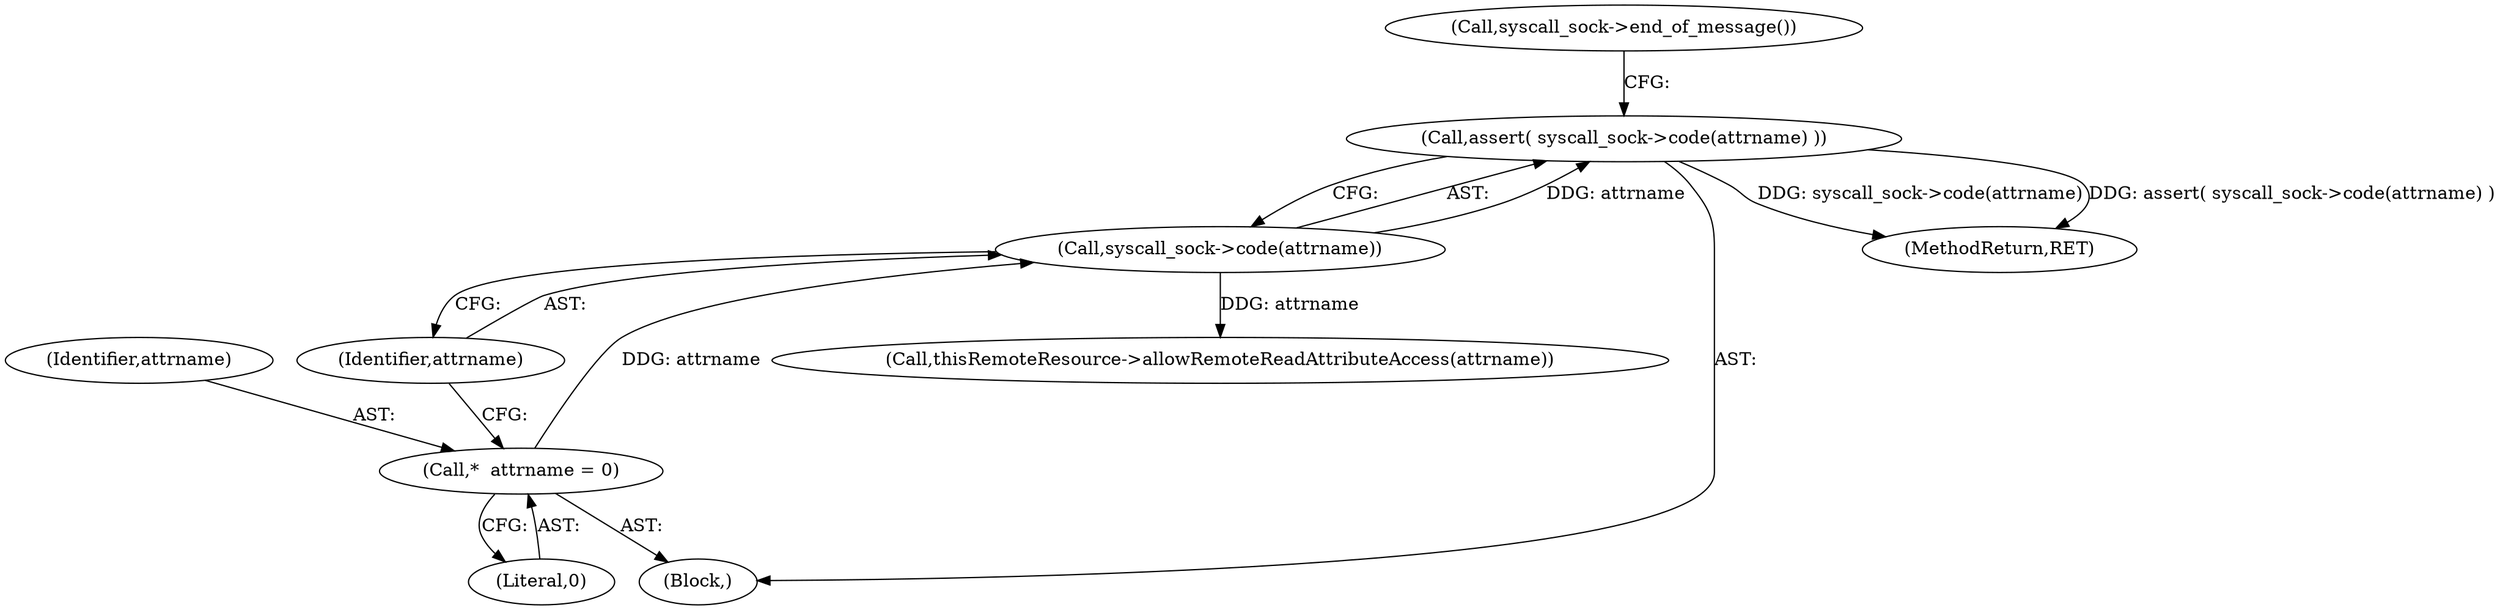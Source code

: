 digraph "0_htcondor_5e5571d1a431eb3c61977b6dd6ec90186ef79867_4@API" {
"1001694" [label="(Call,assert( syscall_sock->code(attrname) ))"];
"1001695" [label="(Call,syscall_sock->code(attrname))"];
"1001691" [label="(Call,*  attrname = 0)"];
"1001698" [label="(Call,syscall_sock->end_of_message())"];
"1001694" [label="(Call,assert( syscall_sock->code(attrname) ))"];
"1001689" [label="(Block,)"];
"1001691" [label="(Call,*  attrname = 0)"];
"1001706" [label="(Call,thisRemoteResource->allowRemoteReadAttributeAccess(attrname))"];
"1001692" [label="(Identifier,attrname)"];
"1001696" [label="(Identifier,attrname)"];
"1001693" [label="(Literal,0)"];
"1002472" [label="(MethodReturn,RET)"];
"1001695" [label="(Call,syscall_sock->code(attrname))"];
"1001694" -> "1001689"  [label="AST: "];
"1001694" -> "1001695"  [label="CFG: "];
"1001695" -> "1001694"  [label="AST: "];
"1001698" -> "1001694"  [label="CFG: "];
"1001694" -> "1002472"  [label="DDG: syscall_sock->code(attrname)"];
"1001694" -> "1002472"  [label="DDG: assert( syscall_sock->code(attrname) )"];
"1001695" -> "1001694"  [label="DDG: attrname"];
"1001695" -> "1001696"  [label="CFG: "];
"1001696" -> "1001695"  [label="AST: "];
"1001691" -> "1001695"  [label="DDG: attrname"];
"1001695" -> "1001706"  [label="DDG: attrname"];
"1001691" -> "1001689"  [label="AST: "];
"1001691" -> "1001693"  [label="CFG: "];
"1001692" -> "1001691"  [label="AST: "];
"1001693" -> "1001691"  [label="AST: "];
"1001696" -> "1001691"  [label="CFG: "];
}
